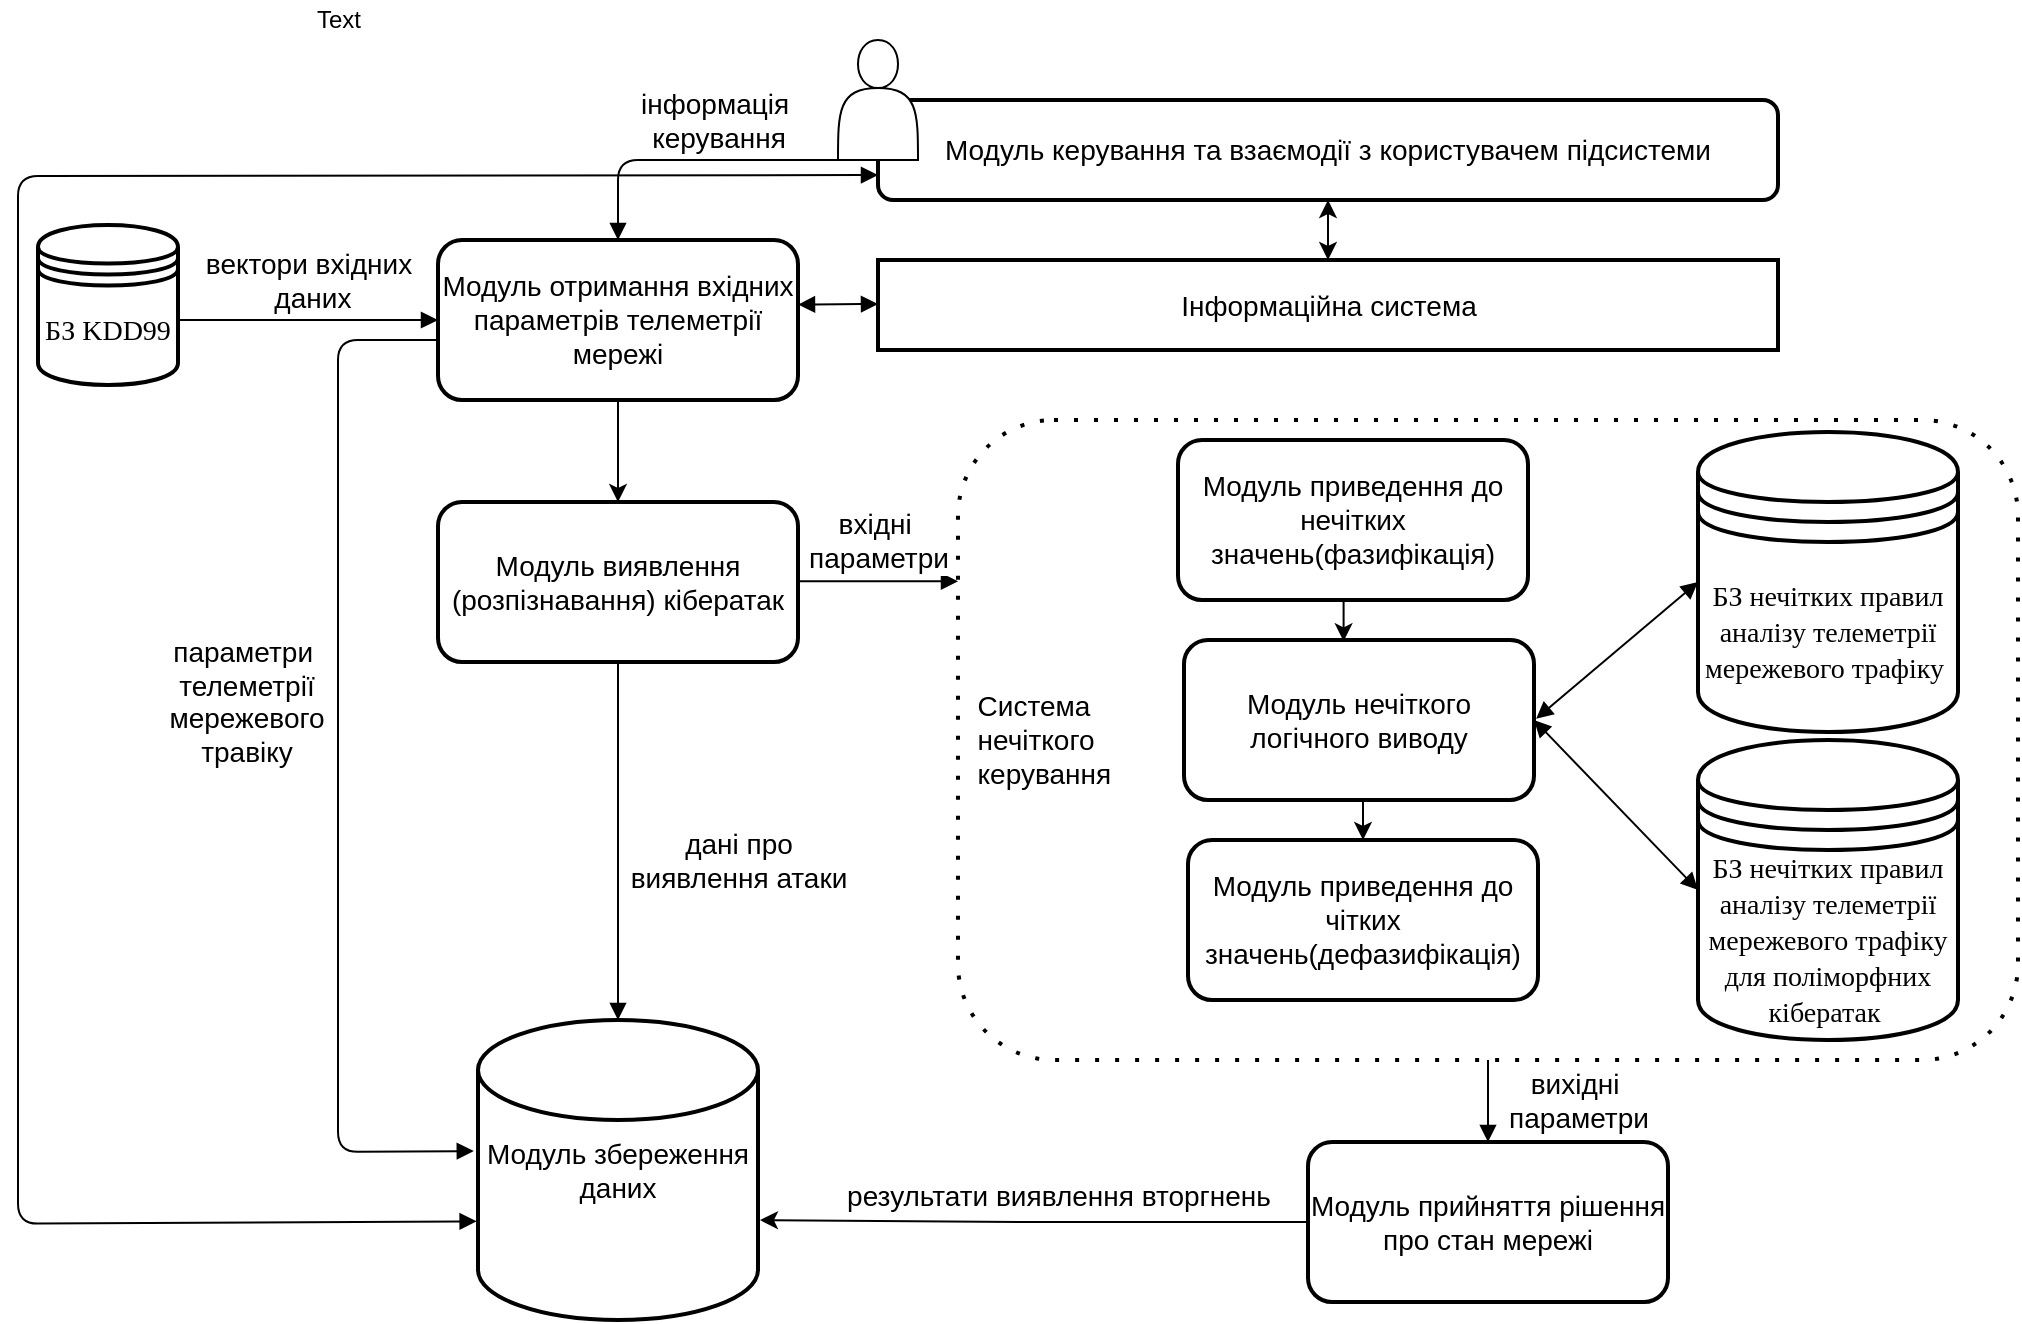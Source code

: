 <mxfile version="14.2.7" type="github">
  <diagram id="kgpKYQtTHZ0yAKxKKP6v" name="Page-1">
    <mxGraphModel dx="2297" dy="1903" grid="0" gridSize="10" guides="1" tooltips="1" connect="1" arrows="1" fold="1" page="1" pageScale="1" pageWidth="850" pageHeight="1100" math="0" shadow="0">
      <root>
        <mxCell id="0" />
        <mxCell id="1" parent="0" />
        <mxCell id="1lLUUwZVL3nf90PuxBVF-39" style="edgeStyle=orthogonalEdgeStyle;rounded=0;orthogonalLoop=1;jettySize=auto;html=1;exitX=0.5;exitY=1;exitDx=0;exitDy=0;entryX=0.5;entryY=0;entryDx=0;entryDy=0;" edge="1" parent="1" source="1lLUUwZVL3nf90PuxBVF-9" target="1lLUUwZVL3nf90PuxBVF-19">
          <mxGeometry relative="1" as="geometry" />
        </mxCell>
        <mxCell id="1lLUUwZVL3nf90PuxBVF-9" value="&lt;font style=&quot;font-size: 14px&quot;&gt;Модуль керування та взаємодії з користувачем підсистеми&lt;/font&gt;" style="shape=ext;rounded=1;html=1;whiteSpace=wrap;strokeWidth=2;" vertex="1" parent="1">
          <mxGeometry x="270" y="40" width="450" height="50" as="geometry" />
        </mxCell>
        <mxCell id="1lLUUwZVL3nf90PuxBVF-13" value="" style="shape=actor;whiteSpace=wrap;html=1;" vertex="1" parent="1">
          <mxGeometry x="250" y="10" width="40" height="60" as="geometry" />
        </mxCell>
        <mxCell id="1lLUUwZVL3nf90PuxBVF-14" style="edgeStyle=orthogonalEdgeStyle;rounded=0;orthogonalLoop=1;jettySize=auto;html=1;exitX=0.5;exitY=1;exitDx=0;exitDy=0;" edge="1" parent="1" source="1lLUUwZVL3nf90PuxBVF-9" target="1lLUUwZVL3nf90PuxBVF-9">
          <mxGeometry relative="1" as="geometry" />
        </mxCell>
        <mxCell id="1lLUUwZVL3nf90PuxBVF-49" style="edgeStyle=orthogonalEdgeStyle;rounded=0;orthogonalLoop=1;jettySize=auto;html=1;exitX=0.5;exitY=1;exitDx=0;exitDy=0;entryX=0.5;entryY=0;entryDx=0;entryDy=0;" edge="1" parent="1" source="1lLUUwZVL3nf90PuxBVF-17" target="1lLUUwZVL3nf90PuxBVF-20">
          <mxGeometry relative="1" as="geometry" />
        </mxCell>
        <mxCell id="1lLUUwZVL3nf90PuxBVF-17" value="&lt;font style=&quot;font-size: 14px&quot;&gt;Модуль отримання вхідних параметрів телеметрії мережі&lt;/font&gt;" style="shape=ext;rounded=1;html=1;whiteSpace=wrap;strokeWidth=2;" vertex="1" parent="1">
          <mxGeometry x="50" y="110" width="180" height="80" as="geometry" />
        </mxCell>
        <mxCell id="1lLUUwZVL3nf90PuxBVF-41" style="edgeStyle=orthogonalEdgeStyle;rounded=0;orthogonalLoop=1;jettySize=auto;html=1;exitX=0.5;exitY=0;exitDx=0;exitDy=0;entryX=0.5;entryY=1;entryDx=0;entryDy=0;" edge="1" parent="1" source="1lLUUwZVL3nf90PuxBVF-19" target="1lLUUwZVL3nf90PuxBVF-9">
          <mxGeometry relative="1" as="geometry" />
        </mxCell>
        <mxCell id="1lLUUwZVL3nf90PuxBVF-19" value="&lt;font style=&quot;font-size: 14px&quot;&gt;Інформаційна система&lt;/font&gt;" style="html=1;strokeWidth=2;" vertex="1" parent="1">
          <mxGeometry x="270" y="120" width="450" height="45" as="geometry" />
        </mxCell>
        <mxCell id="1lLUUwZVL3nf90PuxBVF-20" value="&lt;font style=&quot;font-size: 14px&quot;&gt;Модуль виявлення (розпізнавання) кібератак&lt;/font&gt;" style="shape=ext;rounded=1;html=1;whiteSpace=wrap;strokeWidth=2;" vertex="1" parent="1">
          <mxGeometry x="50" y="241" width="180" height="80" as="geometry" />
        </mxCell>
        <mxCell id="1lLUUwZVL3nf90PuxBVF-21" value="&lt;span style=&quot;font-size: 14px&quot;&gt;&amp;nbsp; Система&lt;br&gt;&amp;nbsp; нечіткого &lt;br&gt;&amp;nbsp; керування&lt;/span&gt;" style="shape=ext;rounded=1;html=1;whiteSpace=wrap;dashed=1;dashPattern=1 4;strokeWidth=2;align=left;" vertex="1" parent="1">
          <mxGeometry x="310" y="200" width="530" height="320" as="geometry" />
        </mxCell>
        <mxCell id="1lLUUwZVL3nf90PuxBVF-51" style="edgeStyle=orthogonalEdgeStyle;rounded=0;orthogonalLoop=1;jettySize=auto;html=1;exitX=0.5;exitY=1;exitDx=0;exitDy=0;entryX=0.456;entryY=0.008;entryDx=0;entryDy=0;entryPerimeter=0;" edge="1" parent="1" source="1lLUUwZVL3nf90PuxBVF-22" target="1lLUUwZVL3nf90PuxBVF-24">
          <mxGeometry relative="1" as="geometry" />
        </mxCell>
        <mxCell id="1lLUUwZVL3nf90PuxBVF-22" value="&lt;font style=&quot;font-size: 14px&quot;&gt;Модуль приведення до нечітких значень(фазифікація)&lt;/font&gt;" style="shape=ext;rounded=1;html=1;whiteSpace=wrap;strokeWidth=2;" vertex="1" parent="1">
          <mxGeometry x="420" y="210" width="175" height="80" as="geometry" />
        </mxCell>
        <mxCell id="1lLUUwZVL3nf90PuxBVF-52" style="edgeStyle=orthogonalEdgeStyle;rounded=0;orthogonalLoop=1;jettySize=auto;html=1;exitX=0.5;exitY=1;exitDx=0;exitDy=0;entryX=0.5;entryY=0;entryDx=0;entryDy=0;" edge="1" parent="1" source="1lLUUwZVL3nf90PuxBVF-24" target="1lLUUwZVL3nf90PuxBVF-25">
          <mxGeometry relative="1" as="geometry" />
        </mxCell>
        <mxCell id="1lLUUwZVL3nf90PuxBVF-24" value="&lt;font style=&quot;font-size: 14px&quot;&gt;Модуль нечіткого логічного виводу&lt;/font&gt;" style="shape=ext;rounded=1;html=1;whiteSpace=wrap;strokeWidth=2;" vertex="1" parent="1">
          <mxGeometry x="423" y="310" width="175" height="80" as="geometry" />
        </mxCell>
        <mxCell id="1lLUUwZVL3nf90PuxBVF-25" value="&lt;font style=&quot;font-size: 14px&quot;&gt;Модуль приведення до чітких значень(дефазифікація)&lt;/font&gt;" style="shape=ext;rounded=1;html=1;whiteSpace=wrap;strokeWidth=2;" vertex="1" parent="1">
          <mxGeometry x="425" y="410" width="175" height="80" as="geometry" />
        </mxCell>
        <mxCell id="1lLUUwZVL3nf90PuxBVF-26" value="&lt;span lang=&quot;UK&quot; style=&quot;line-height: 150% ; font-family: &amp;#34;times new roman&amp;#34; , serif&quot;&gt;&lt;font style=&quot;font-size: 14px&quot;&gt;БЗ нечітких правил аналізу телеметрії мережевого трафіку&amp;nbsp;&lt;/font&gt;&lt;/span&gt;" style="shape=datastore;whiteSpace=wrap;html=1;strokeWidth=2;" vertex="1" parent="1">
          <mxGeometry x="680" y="206" width="130" height="150" as="geometry" />
        </mxCell>
        <mxCell id="1lLUUwZVL3nf90PuxBVF-31" value="&lt;span lang=&quot;UK&quot; style=&quot;line-height: 150% ; font-family: &amp;#34;times new roman&amp;#34; , serif&quot;&gt;&lt;font style=&quot;font-size: 14px&quot;&gt;БЗ нечітких правил аналізу телеметрії мережевого трафіку для поліморфних кібератак&amp;nbsp;&lt;/font&gt;&lt;/span&gt;" style="shape=datastore;whiteSpace=wrap;html=1;strokeWidth=2;" vertex="1" parent="1">
          <mxGeometry x="680" y="360" width="130" height="150" as="geometry" />
        </mxCell>
        <mxCell id="1lLUUwZVL3nf90PuxBVF-69" style="edgeStyle=orthogonalEdgeStyle;rounded=0;orthogonalLoop=1;jettySize=auto;html=1;exitX=0;exitY=0.5;exitDx=0;exitDy=0;entryX=1.007;entryY=0.667;entryDx=0;entryDy=0;entryPerimeter=0;" edge="1" parent="1" source="1lLUUwZVL3nf90PuxBVF-32" target="1lLUUwZVL3nf90PuxBVF-33">
          <mxGeometry relative="1" as="geometry" />
        </mxCell>
        <mxCell id="1lLUUwZVL3nf90PuxBVF-84" value="&lt;span style=&quot;font-size: 14px&quot;&gt;результати виявлення вторгнень&lt;/span&gt;" style="edgeLabel;html=1;align=center;verticalAlign=middle;resizable=0;points=[];" vertex="1" connectable="0" parent="1lLUUwZVL3nf90PuxBVF-69">
          <mxGeometry x="-0.244" y="2" relative="1" as="geometry">
            <mxPoint x="-21.57" y="-15" as="offset" />
          </mxGeometry>
        </mxCell>
        <mxCell id="1lLUUwZVL3nf90PuxBVF-32" value="&lt;span style=&quot;font-size: 14px&quot;&gt;Модуль прийняття рішення про стан мережі&lt;/span&gt;" style="shape=ext;rounded=1;html=1;whiteSpace=wrap;strokeWidth=2;" vertex="1" parent="1">
          <mxGeometry x="485" y="561" width="180" height="80" as="geometry" />
        </mxCell>
        <mxCell id="1lLUUwZVL3nf90PuxBVF-33" value="&lt;font style=&quot;font-size: 14px&quot;&gt;Модуль збереження даних&lt;/font&gt;" style="strokeWidth=2;html=1;shape=mxgraph.flowchart.database;whiteSpace=wrap;" vertex="1" parent="1">
          <mxGeometry x="70" y="500" width="140" height="150" as="geometry" />
        </mxCell>
        <mxCell id="1lLUUwZVL3nf90PuxBVF-34" value="&lt;font style=&quot;font-size: 14px&quot;&gt;інформація&amp;nbsp;&lt;br&gt;керування&lt;/font&gt;" style="html=1;verticalAlign=bottom;endArrow=block;exitX=0.75;exitY=1;exitDx=0;exitDy=0;entryX=0.5;entryY=0;entryDx=0;entryDy=0;" edge="1" parent="1" source="1lLUUwZVL3nf90PuxBVF-13" target="1lLUUwZVL3nf90PuxBVF-17">
          <mxGeometry width="80" relative="1" as="geometry">
            <mxPoint x="110" y="68.82" as="sourcePoint" />
            <mxPoint x="190" y="68.82" as="targetPoint" />
            <Array as="points">
              <mxPoint x="140" y="70" />
            </Array>
          </mxGeometry>
        </mxCell>
        <mxCell id="1lLUUwZVL3nf90PuxBVF-47" value="" style="endArrow=block;startArrow=block;endFill=1;startFill=1;html=1;" edge="1" parent="1">
          <mxGeometry width="160" relative="1" as="geometry">
            <mxPoint x="230" y="142.3" as="sourcePoint" />
            <mxPoint x="270" y="142" as="targetPoint" />
          </mxGeometry>
        </mxCell>
        <mxCell id="1lLUUwZVL3nf90PuxBVF-53" value="" style="endArrow=block;startArrow=block;endFill=1;startFill=1;html=1;entryX=0;entryY=0.5;entryDx=0;entryDy=0;exitX=1.006;exitY=0.492;exitDx=0;exitDy=0;exitPerimeter=0;" edge="1" parent="1" source="1lLUUwZVL3nf90PuxBVF-24" target="1lLUUwZVL3nf90PuxBVF-26">
          <mxGeometry width="160" relative="1" as="geometry">
            <mxPoint x="603" y="349" as="sourcePoint" />
            <mxPoint x="760" y="340" as="targetPoint" />
          </mxGeometry>
        </mxCell>
        <mxCell id="1lLUUwZVL3nf90PuxBVF-56" value="" style="endArrow=block;startArrow=block;endFill=1;startFill=1;html=1;entryX=0;entryY=0.5;entryDx=0;entryDy=0;exitX=1;exitY=0.5;exitDx=0;exitDy=0;" edge="1" parent="1" source="1lLUUwZVL3nf90PuxBVF-24" target="1lLUUwZVL3nf90PuxBVF-31">
          <mxGeometry width="160" relative="1" as="geometry">
            <mxPoint x="602" y="350" as="sourcePoint" />
            <mxPoint x="680" y="310" as="targetPoint" />
          </mxGeometry>
        </mxCell>
        <mxCell id="1lLUUwZVL3nf90PuxBVF-75" value="&lt;font style=&quot;font-size: 14px&quot;&gt;параметри&amp;nbsp;&lt;br&gt;телеметрії&lt;br&gt;мережевого&lt;br&gt;травіку&lt;/font&gt;" style="html=1;verticalAlign=bottom;endArrow=block;entryX=-0.015;entryY=0.437;entryDx=0;entryDy=0;entryPerimeter=0;exitX=-0.004;exitY=0.625;exitDx=0;exitDy=0;exitPerimeter=0;" edge="1" parent="1" source="1lLUUwZVL3nf90PuxBVF-17" target="1lLUUwZVL3nf90PuxBVF-33">
          <mxGeometry x="0.017" y="-46" width="80" relative="1" as="geometry">
            <mxPoint x="45" y="160" as="sourcePoint" />
            <mxPoint x="126.06" y="490.0" as="targetPoint" />
            <Array as="points">
              <mxPoint y="160" />
              <mxPoint y="566" />
            </Array>
            <mxPoint as="offset" />
          </mxGeometry>
        </mxCell>
        <mxCell id="1lLUUwZVL3nf90PuxBVF-78" value="" style="endArrow=block;startArrow=block;endFill=1;startFill=1;html=1;entryX=-0.005;entryY=0.671;entryDx=0;entryDy=0;entryPerimeter=0;exitX=0;exitY=0.75;exitDx=0;exitDy=0;" edge="1" parent="1" source="1lLUUwZVL3nf90PuxBVF-9" target="1lLUUwZVL3nf90PuxBVF-33">
          <mxGeometry width="160" relative="1" as="geometry">
            <mxPoint x="270" y="117.85" as="sourcePoint" />
            <mxPoint x="70" y="602.14" as="targetPoint" />
            <Array as="points">
              <mxPoint x="-160" y="78" />
              <mxPoint x="-160" y="601.85" />
            </Array>
          </mxGeometry>
        </mxCell>
        <mxCell id="1lLUUwZVL3nf90PuxBVF-80" value="&lt;font face=&quot;times new roman, serif&quot;&gt;&lt;span style=&quot;font-size: 14px&quot;&gt;БЗ KDD99&lt;/span&gt;&lt;/font&gt;" style="shape=datastore;whiteSpace=wrap;html=1;strokeWidth=2;" vertex="1" parent="1">
          <mxGeometry x="-150" y="102.5" width="70" height="80" as="geometry" />
        </mxCell>
        <mxCell id="1lLUUwZVL3nf90PuxBVF-83" value="&lt;font style=&quot;font-size: 14px&quot;&gt;вектори вхідних&lt;br&gt;&amp;nbsp;даних&lt;/font&gt;" style="html=1;verticalAlign=bottom;endArrow=block;entryX=0;entryY=0.5;entryDx=0;entryDy=0;exitX=1;exitY=0.594;exitDx=0;exitDy=0;exitPerimeter=0;" edge="1" parent="1" source="1lLUUwZVL3nf90PuxBVF-80" target="1lLUUwZVL3nf90PuxBVF-17">
          <mxGeometry width="80" relative="1" as="geometry">
            <mxPoint x="-39" y="150" as="sourcePoint" />
            <mxPoint x="70" y="150" as="targetPoint" />
          </mxGeometry>
        </mxCell>
        <mxCell id="1lLUUwZVL3nf90PuxBVF-85" value="&lt;font style=&quot;font-size: 14px&quot;&gt;вхідні&amp;nbsp;&lt;br&gt;параметри&lt;/font&gt;" style="html=1;verticalAlign=bottom;endArrow=block;" edge="1" parent="1">
          <mxGeometry y="1" width="80" relative="1" as="geometry">
            <mxPoint x="230" y="280.66" as="sourcePoint" />
            <mxPoint x="310" y="280.66" as="targetPoint" />
            <mxPoint as="offset" />
          </mxGeometry>
        </mxCell>
        <mxCell id="1lLUUwZVL3nf90PuxBVF-86" value="&lt;font style=&quot;font-size: 14px&quot;&gt;вихідні&amp;nbsp;&lt;br&gt;параметри&lt;/font&gt;" style="html=1;verticalAlign=bottom;endArrow=block;exitX=0.5;exitY=1;exitDx=0;exitDy=0;entryX=0.5;entryY=0;entryDx=0;entryDy=0;" edge="1" parent="1" source="1lLUUwZVL3nf90PuxBVF-21" target="1lLUUwZVL3nf90PuxBVF-32">
          <mxGeometry x="0.951" y="45" width="80" relative="1" as="geometry">
            <mxPoint x="575" y="528" as="sourcePoint" />
            <mxPoint x="575" y="558" as="targetPoint" />
            <mxPoint as="offset" />
          </mxGeometry>
        </mxCell>
        <mxCell id="1lLUUwZVL3nf90PuxBVF-90" value="&lt;font style=&quot;font-size: 14px&quot;&gt;дані про &lt;br&gt;виявлення атаки&lt;/font&gt;" style="html=1;verticalAlign=bottom;endArrow=block;exitX=0.5;exitY=1;exitDx=0;exitDy=0;entryX=0.5;entryY=0;entryDx=0;entryDy=0;entryPerimeter=0;" edge="1" parent="1" source="1lLUUwZVL3nf90PuxBVF-20" target="1lLUUwZVL3nf90PuxBVF-33">
          <mxGeometry x="0.33" y="60" width="80" relative="1" as="geometry">
            <mxPoint x="170" y="370" as="sourcePoint" />
            <mxPoint x="250" y="370" as="targetPoint" />
            <mxPoint as="offset" />
          </mxGeometry>
        </mxCell>
        <mxCell id="1lLUUwZVL3nf90PuxBVF-91" value="Text" style="text;html=1;align=center;verticalAlign=middle;resizable=0;points=[];autosize=1;" vertex="1" parent="1">
          <mxGeometry x="-20" y="-10" width="40" height="20" as="geometry" />
        </mxCell>
      </root>
    </mxGraphModel>
  </diagram>
</mxfile>
